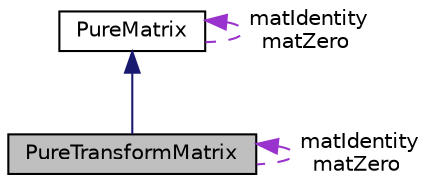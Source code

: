 digraph "PureTransformMatrix"
{
 // LATEX_PDF_SIZE
  edge [fontname="Helvetica",fontsize="10",labelfontname="Helvetica",labelfontsize="10"];
  node [fontname="Helvetica",fontsize="10",shape=record];
  Node1 [label="PureTransformMatrix",height=0.2,width=0.4,color="black", fillcolor="grey75", style="filled", fontcolor="black",tooltip="PURE 3D-transformation matrix class."];
  Node2 -> Node1 [dir="back",color="midnightblue",fontsize="10",style="solid",fontname="Helvetica"];
  Node2 [label="PureMatrix",height=0.2,width=0.4,color="black", fillcolor="white", style="filled",URL="$class_pure_matrix.html",tooltip="Pure basic 4x4 matrix class."];
  Node2 -> Node2 [dir="back",color="darkorchid3",fontsize="10",style="dashed",label=" matIdentity\nmatZero" ,fontname="Helvetica"];
  Node1 -> Node1 [dir="back",color="darkorchid3",fontsize="10",style="dashed",label=" matIdentity\nmatZero" ,fontname="Helvetica"];
}
